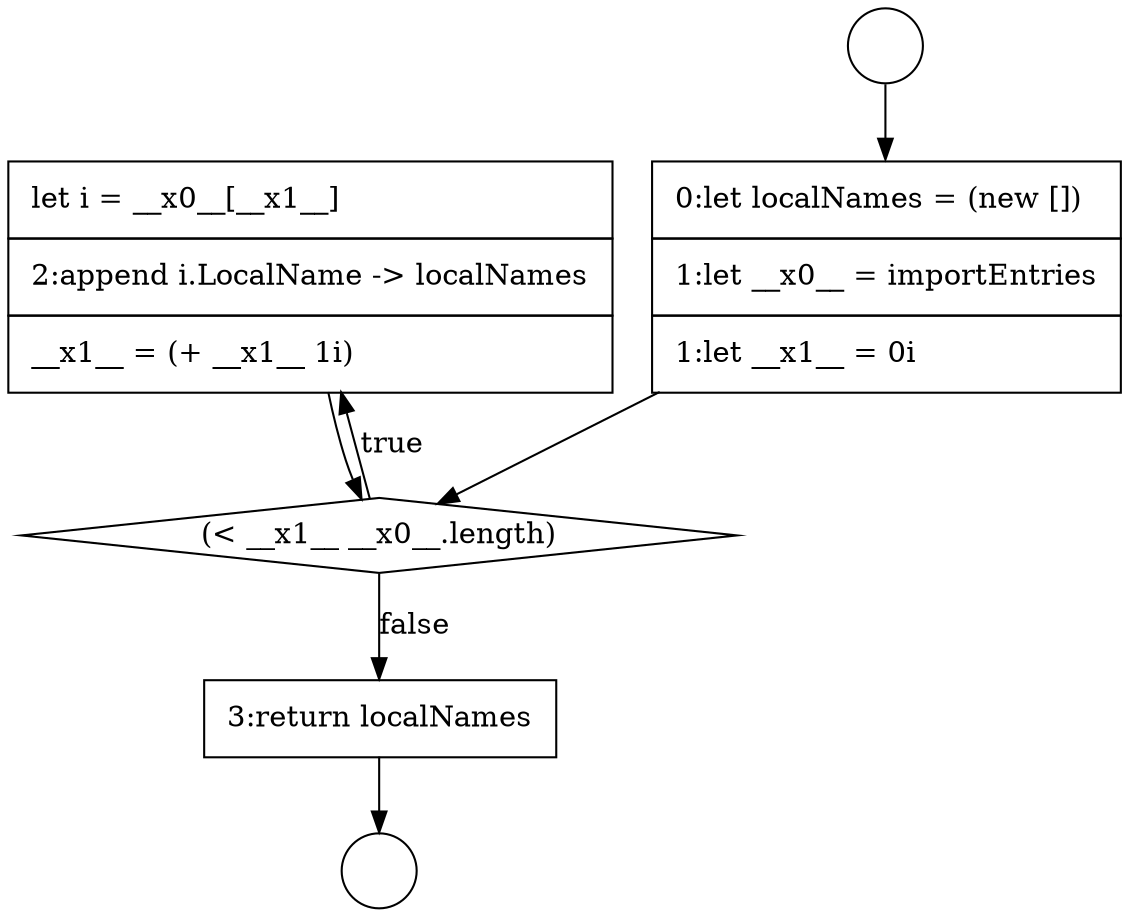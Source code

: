 digraph {
  node10363 [shape=none, margin=0, label=<<font color="black">
    <table border="0" cellborder="1" cellspacing="0" cellpadding="10">
      <tr><td align="left">let i = __x0__[__x1__]</td></tr>
      <tr><td align="left">2:append i.LocalName -&gt; localNames</td></tr>
      <tr><td align="left">__x1__ = (+ __x1__ 1i)</td></tr>
    </table>
  </font>> color="black" fillcolor="white" style=filled]
  node10362 [shape=diamond, label=<<font color="black">(&lt; __x1__ __x0__.length)</font>> color="black" fillcolor="white" style=filled]
  node10359 [shape=circle label=" " color="black" fillcolor="white" style=filled]
  node10361 [shape=none, margin=0, label=<<font color="black">
    <table border="0" cellborder="1" cellspacing="0" cellpadding="10">
      <tr><td align="left">0:let localNames = (new [])</td></tr>
      <tr><td align="left">1:let __x0__ = importEntries</td></tr>
      <tr><td align="left">1:let __x1__ = 0i</td></tr>
    </table>
  </font>> color="black" fillcolor="white" style=filled]
  node10360 [shape=circle label=" " color="black" fillcolor="white" style=filled]
  node10364 [shape=none, margin=0, label=<<font color="black">
    <table border="0" cellborder="1" cellspacing="0" cellpadding="10">
      <tr><td align="left">3:return localNames</td></tr>
    </table>
  </font>> color="black" fillcolor="white" style=filled]
  node10362 -> node10363 [label=<<font color="black">true</font>> color="black"]
  node10362 -> node10364 [label=<<font color="black">false</font>> color="black"]
  node10361 -> node10362 [ color="black"]
  node10364 -> node10360 [ color="black"]
  node10363 -> node10362 [ color="black"]
  node10359 -> node10361 [ color="black"]
}
